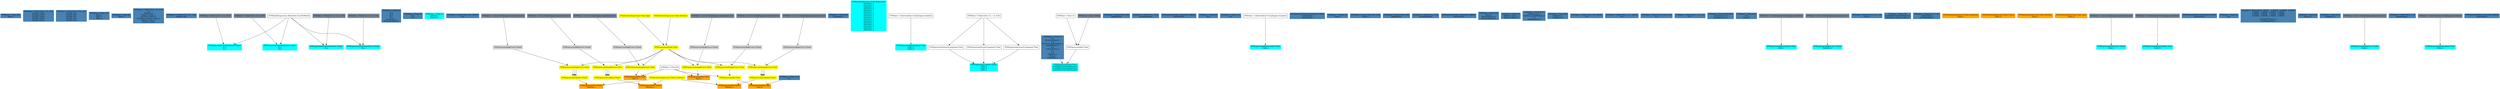 digraph G {
node0 [shape="box" color="steelblue" style="filled" label="VFXValue`1 Float (64)
Rate_a"]
node1 [shape="box" color="steelblue" style="filled" label="VFXValue`1 Float3 ((0.0, 1.0, 0.0))
bounds_center
bounds_center
bounds_center
bounds_center
bounds_center"]
node2 [shape="box" color="steelblue" style="filled" label="VFXValue`1 Float3 ((2.0, 3.0, 2.0))
bounds_size
bounds_size
bounds_size
bounds_size
bounds_size"]
node3 [shape="box" color="steelblue" style="filled" label="VFXValue`1 Float (32)
Rate_a
Rate_a
Rate_a"]
node4 [shape="box" color="steelblue" style="filled" label="VFXValue`1 Float (8)
Rate_a"]
node5 [shape="box" color="steelblue" style="filled" label="VFXValue`1 Float3 ((0.0, 0.0, 0.0))
A_d
Position_b
Sphere_center_c
ArcTorus_center_d
ArcSphere_sphere_center_a
Sphere_center_b
bounds_center"]
node6 [shape="box" color="steelblue" style="filled" label="VFXValue`1 Float3 ((5.0, 5.0, 5.0))
bounds_size"]
node7 [shape="box" color="cyan" style="filled" label="VFXExpressionTransformVector Float3
A_a
A_a"]
node8 [shape="box" label="VFXBuiltInExpression Matrix4x4 (LocalToWorld)"]
node9 [shape="box" color="lightslategray" style="filled" label="VFXValue`1 Float3 ((-2.0, -2.0, 10.0))"]
node10 [shape="box" color="cyan" style="filled" label="VFXExpressionTransformVector Float3
B_a
B_a"]
node11 [shape="box" color="lightslategray" style="filled" label="VFXValue`1 Float3 ((2.0, 2.0, 14.0))"]
node12 [shape="box" color="steelblue" style="filled" label="VFXValue`1 Float (2)
A_b
A_b
B_a
B_c
lacunarity_a
attractionSpeed_b"]
node13 [shape="box" color="steelblue" style="filled" label="VFXValue`1 Float (4)
B_b
B_b"]
node14 [shape="box" color="cyan" style="filled" label="VFXValue`1 Float (2)
Lifetime_c
Lifetime_c"]
node15 [shape="box" color="steelblue" style="filled" label="VFXValue`1 Float3 ((0.0, 0.0, 360.0))
B_d"]
node16 [shape="box" color="orange" style="filled" label="VFXExpressionMul Float3
Velocity_a"]
node17 [shape="box" color="yellow" style="filled" label="VFXAttributeExpression Float3 (velocity)"]
node18 [shape="box" color="yellow" style="filled" label="VFXExpressionCombine Float3"]
node19 [shape="box" color="yellow" style="filled" label="VFXExpressionSampleCurve Float"]
node20 [shape="box" color="lightgray" style="filled" label="VFXExpressionBakeCurve Float4"]
node21 [shape="box" color="lightslategray" style="filled" label="VFXValue`1 Curve (UnityEngine.AnimationCurve)"]
node22 [shape="box" color="yellow" style="filled" label="VFXExpressionDivide Float"]
node23 [shape="box" color="yellow" style="filled" label="VFXAttributeExpression Float (age)"]
node24 [shape="box" color="yellow" style="filled" label="VFXAttributeExpression Float (lifetime)"]
node25 [shape="box" color="orange" style="filled" label="VFXExpressionMul Float
Size_b"]
node26 [shape="box" color="yellow" style="filled" label="VFXExpressionSampleCurve Float"]
node27 [shape="box" color="lightgray" style="filled" label="VFXExpressionBakeCurve Float4"]
node28 [shape="box" color="lightslategray" style="filled" label="VFXValue`1 Curve (UnityEngine.AnimationCurve)"]
node29 [shape="box" label="VFXValue`1 Float (8)"]
node30 [shape="box" color="steelblue" style="filled" label="VFXValue`1 Float (15)
FrameRate_c"]
node31 [shape="box" color="cyan" style="filled" label="VFXBuiltInExpression Float (DeltaTime)
deltaTime_c
deltaTime_d
deltaTime_e
deltaTime_d
deltaTime_e
deltaTime_c
deltaTime_d
deltaTime_a
deltaTime_c
deltaTime_d
deltaTime_e
deltaTime_a
deltaTime_a
deltaTime_b
deltaTime_c
deltaTime_d"]
node32 [shape="box" color="cyan" style="filled" label="VFXExpressionBakeGradient Float
Color_b
Color_b"]
node33 [shape="box" label="VFXValue`1 ColorGradient (UnityEngine.Gradient)"]
node34 [shape="box" color="cyan" style="filled" label="VFXExpressionCombine Float3
Color_c
Color_d
Color_e"]
node35 [shape="box" label="VFXExpressionExtractComponent Float"]
node36 [shape="box" label="VFXValue`1 Float4 ((0.0, 0.1, 1.0, 0.0))"]
node37 [shape="box" label="VFXExpressionExtractComponent Float"]
node38 [shape="box" label="VFXExpressionExtractComponent Float"]
node39 [shape="box" color="cyan" style="filled" label="VFXExpressionDivide Float
invSoftParticlesFadeDistance
invSoftParticlesFadeDistance
invSoftParticlesFadeDistance"]
node40 [shape="box" color="steelblue" style="filled" label="VFXValue`1 Float (1)
A_b
attractionSpeed_c
A_a
ArcTorus_majorRadius_d
volumeFactor_d
B_b
volumeFactor_a
A_b
A_c
Intensity_a
Drag_a
frequency_a"]
node41 [shape="box" label="VFXExpressionMax Float"]
node42 [shape="box" label="VFXValue`1 Float (1)"]
node43 [shape="box" color="lightslategray" style="filled" label="VFXValue`1 Float (0.001)"]
node44 [shape="box" color="steelblue" style="filled" label="VFXValue`1 Float2 ((8.0, 8.0))
flipBookSize"]
node45 [shape="box" color="steelblue" style="filled" label="VFXValue`1 Float2 ((0.1, 0.1))
invFlipBookSize"]
node46 [shape="box" color="steelblue" style="filled" label="VFXTexture2DValue Texture2D (49656)
mainTexture"]
node47 [shape="box" color="steelblue" style="filled" label="VFXValue`1 Float (9)
B_b"]
node48 [shape="box" color="steelblue" style="filled" label="VFXValue`1 Float (1.2)
A_b"]
node49 [shape="box" color="steelblue" style="filled" label="VFXValue`1 Float (1.5)
B_b"]
node50 [shape="box" color="cyan" style="filled" label="VFXExpressionBakeGradient Float
Color_c"]
node51 [shape="box" label="VFXValue`1 ColorGradient (UnityEngine.Gradient)"]
node52 [shape="box" color="steelblue" style="filled" label="VFXTexture2DValue Texture2D (27082)
mainTexture
mainTexture"]
node53 [shape="box" color="orange" style="filled" label="VFXExpressionMul Float3
Velocity_a"]
node54 [shape="box" color="yellow" style="filled" label="VFXExpressionCombine Float3"]
node55 [shape="box" color="yellow" style="filled" label="VFXExpressionSampleCurve Float"]
node56 [shape="box" color="lightgray" style="filled" label="VFXExpressionBakeCurve Float4"]
node57 [shape="box" color="lightslategray" style="filled" label="VFXValue`1 Curve (UnityEngine.AnimationCurve)"]
node58 [shape="box" color="orange" style="filled" label="VFXExpressionMul Float
Size_b"]
node59 [shape="box" color="yellow" style="filled" label="VFXExpressionSampleCurve Float"]
node60 [shape="box" color="lightgray" style="filled" label="VFXExpressionBakeCurve Float4"]
node61 [shape="box" color="lightslategray" style="filled" label="VFXValue`1 Curve (UnityEngine.AnimationCurve)"]
node62 [shape="box" color="steelblue" style="filled" label="VFXValue`1 Uint32 (1)
count_c"]
node63 [shape="box" color="cyan" style="filled" label="VFXExpressionTransformVector Float3
A_a"]
node64 [shape="box" color="lightslategray" style="filled" label="VFXValue`1 Float3 ((-1.0, -1.0, 12.0))"]
node65 [shape="box" color="cyan" style="filled" label="VFXExpressionTransformVector Float3
B_a"]
node66 [shape="box" color="lightslategray" style="filled" label="VFXValue`1 Float3 ((1.0, 1.0, 15.0))"]
node67 [shape="box" color="orange" style="filled" label="VFXExpressionMul Float3
Velocity_a"]
node68 [shape="box" color="yellow" style="filled" label="VFXExpressionCombine Float3"]
node69 [shape="box" color="yellow" style="filled" label="VFXExpressionSampleCurve Float"]
node70 [shape="box" color="lightgray" style="filled" label="VFXExpressionBakeCurve Float4"]
node71 [shape="box" color="lightslategray" style="filled" label="VFXValue`1 Curve (UnityEngine.AnimationCurve)"]
node72 [shape="box" color="orange" style="filled" label="VFXExpressionMul Float
Size_b"]
node73 [shape="box" color="yellow" style="filled" label="VFXExpressionMul Float"]
node74 [shape="box" color="yellow" style="filled" label="VFXExpressionSampleCurve Float"]
node75 [shape="box" color="lightgray" style="filled" label="VFXExpressionBakeCurve Float4"]
node76 [shape="box" color="lightslategray" style="filled" label="VFXValue`1 Curve (UnityEngine.AnimationCurve)"]
node77 [shape="box" color="steelblue" style="filled" label="VFXValue`1 Float3 ((0.0, 0.0, 0.0))
Color_c"]
node78 [shape="box" color="steelblue" style="filled" label="VFXValue`1 Float2 ((4.0, 4.0))
flipBookSize"]
node79 [shape="box" color="steelblue" style="filled" label="VFXValue`1 Float2 ((0.3, 0.3))
invFlipBookSize"]
node80 [shape="box" color="steelblue" style="filled" label="VFXTexture2DValue Texture2D (49654)
mainTexture"]
node81 [shape="box" color="steelblue" style="filled" label="VFXValue`1 Float (20)
Rate_a
attractionForce_c
attractionForce_b"]
node82 [shape="box" color="steelblue" style="filled" label="VFXValue`1 Float (5)
Sphere_radius_c
Sphere_radius_b"]
node83 [shape="box" color="steelblue" style="filled" label="VFXValue`1 Float (0.1)
stickDistance_c
ArcTorus_minorRadius_d
r_d
stickDistance_b"]
node84 [shape="box" color="steelblue" style="filled" label="VFXValue`1 Float (50)
stickForce_c
stickForce_b"]
node85 [shape="box" color="steelblue" style="filled" label="VFXValue`1 Float3 ((0.0, 0.0, 180.0))
A_b"]
node86 [shape="box" color="steelblue" style="filled" label="VFXValue`1 Float3 ((0.0, 0.0, -180.0))
B_b"]
node87 [shape="box" color="steelblue" style="filled" label="VFXValue`1 Float3 ((-0.5, 0.8, -0.5))
A_c"]
node88 [shape="box" color="steelblue" style="filled" label="VFXValue`1 Float3 ((0.5, 1.5, 0.5))
B_c"]
node89 [shape="box" color="steelblue" style="filled" label="VFXValue`1 Float (6.283185)
ArcTorus_arc_d
ArcSphere_arc_a"]
node90 [shape="box" color="steelblue" style="filled" label="VFXValue`1 Float (0.3)
A_b
Scale_b"]
node91 [shape="box" color="cyan" style="filled" label="VFXExpressionBakeGradient Float
Color_c"]
node92 [shape="box" color="lightslategray" style="filled" label="VFXValue`1 ColorGradient (UnityEngine.Gradient)"]
node93 [shape="box" color="cyan" style="filled" label="VFXExpressionBakeCurve Float4
TexIndex_d"]
node94 [shape="box" color="lightslategray" style="filled" label="VFXValue`1 Curve (UnityEngine.AnimationCurve)"]
node95 [shape="box" color="steelblue" style="filled" label="VFXValue`1 Float3 ((1.0, 1.0, 1.0))
Color_e"]
node96 [shape="box" color="steelblue" style="filled" label="VFXValue`1 Float (10)
invSoftParticlesFadeDistance
ArcSphere_sphere_radius_a"]
node97 [shape="box" color="steelblue" style="filled" label="VFXValue`1 Float2 ((1.0, 1.0))
flipBookSize
invFlipBookSize"]
node98 [shape="box" color="orange" style="filled" label="VFXAttributeExpression Float3 (position)
Value_a"]
node99 [shape="box" color="orange" style="filled" label="VFXAttributeExpression Float3 (color)
Value_b"]
node100 [shape="box" color="orange" style="filled" label="VFXAttributeExpression Float (lifetime)
Value_c"]
node101 [shape="box" color="orange" style="filled" label="VFXAttributeExpression Float (size)
Value_d"]
node102 [shape="box" color="cyan" style="filled" label="VFXExpressionBakeCurve Float4
Size_a"]
node103 [shape="box" color="lightslategray" style="filled" label="VFXValue`1 Curve (UnityEngine.AnimationCurve)"]
node104 [shape="box" color="cyan" style="filled" label="VFXExpressionBakeGradient Float
Color_b"]
node105 [shape="box" color="lightslategray" style="filled" label="VFXValue`1 ColorGradient (UnityEngine.Gradient)"]
node106 [shape="box" color="steelblue" style="filled" label="VFXTexture2DValue Texture2D (29414)
mainTexture"]
node107 [shape="box" color="steelblue" style="filled" label="VFXValue`1 Float (3)
B_b"]
node108 [shape="box" color="steelblue" style="filled" label="VFXValue`1 Matrix4x4 (1.00000	0.00000	0.00000	0.00000
0.00000	1.00000	0.00000	0.00000
0.00000	0.00000	1.00000	0.00000
0.00000	0.00000	0.00000	1.00000
)
InvFieldTransform_a
FieldTransform_a"]
node109 [shape="box" color="steelblue" style="filled" label="VFXValue`1 Int32 (3)
octaves_a"]
node110 [shape="box" color="steelblue" style="filled" label="VFXValue`1 Float (0.5)
roughness_a"]
node111 [shape="box" color="cyan" style="filled" label="VFXExpressionBakeCurve Float4
Scale_c"]
node112 [shape="box" color="lightslategray" style="filled" label="VFXValue`1 Curve (UnityEngine.AnimationCurve)"]
node113 [shape="box" color="steelblue" style="filled" label="VFXValue`1 Float2 ((0.0, 2.5))
SpeedRange_c"]
node114 [shape="box" color="cyan" style="filled" label="VFXExpressionBakeGradient Float
Color_d"]
node115 [shape="box" color="lightslategray" style="filled" label="VFXValue`1 ColorGradient (UnityEngine.Gradient)"]
node116 [shape="box" color="steelblue" style="filled" label="VFXTexture2DValue Texture2D (49924)
mainTexture"]
node8 -> node7 [headlabel="0"]
node9 -> node7 [headlabel="1"]
node8 -> node10 [headlabel="0"]
node11 -> node10 [headlabel="1"]
node17 -> node16 [headlabel="0"]
node18 -> node16 [headlabel="1"]
node19 -> node18 [headlabel="0"]
node19 -> node18 [headlabel="1"]
node19 -> node18 [headlabel="2"]
node20 -> node19 [headlabel="0"]
node22 -> node19 [headlabel="1"]
node21 -> node20 
node23 -> node22 [headlabel="0"]
node24 -> node22 [headlabel="1"]
node26 -> node25 [headlabel="0"]
node29 -> node25 [headlabel="1"]
node27 -> node26 [headlabel="0"]
node22 -> node26 [headlabel="1"]
node28 -> node27 
node33 -> node32 
node35 -> node34 [headlabel="0"]
node37 -> node34 [headlabel="1"]
node38 -> node34 [headlabel="2"]
node36 -> node35 
node36 -> node37 
node36 -> node38 
node40 -> node39 [headlabel="0"]
node41 -> node39 [headlabel="1"]
node42 -> node41 [headlabel="0"]
node43 -> node41 [headlabel="1"]
node51 -> node50 
node17 -> node53 [headlabel="0"]
node54 -> node53 [headlabel="1"]
node55 -> node54 [headlabel="0"]
node55 -> node54 [headlabel="1"]
node55 -> node54 [headlabel="2"]
node56 -> node55 [headlabel="0"]
node22 -> node55 [headlabel="1"]
node57 -> node56 
node59 -> node58 [headlabel="0"]
node29 -> node58 [headlabel="1"]
node60 -> node59 [headlabel="0"]
node22 -> node59 [headlabel="1"]
node61 -> node60 
node8 -> node63 [headlabel="0"]
node64 -> node63 [headlabel="1"]
node8 -> node65 [headlabel="0"]
node66 -> node65 [headlabel="1"]
node17 -> node67 [headlabel="0"]
node68 -> node67 [headlabel="1"]
node69 -> node68 [headlabel="0"]
node69 -> node68 [headlabel="1"]
node69 -> node68 [headlabel="2"]
node70 -> node69 [headlabel="0"]
node22 -> node69 [headlabel="1"]
node71 -> node70 
node73 -> node72 [headlabel="0"]
node49 -> node72 [headlabel="1"]
node74 -> node73 [headlabel="0"]
node29 -> node73 [headlabel="1"]
node75 -> node74 [headlabel="0"]
node22 -> node74 [headlabel="1"]
node76 -> node75 
node92 -> node91 
node94 -> node93 
node103 -> node102 
node105 -> node104 
node112 -> node111 
node115 -> node114 
}
